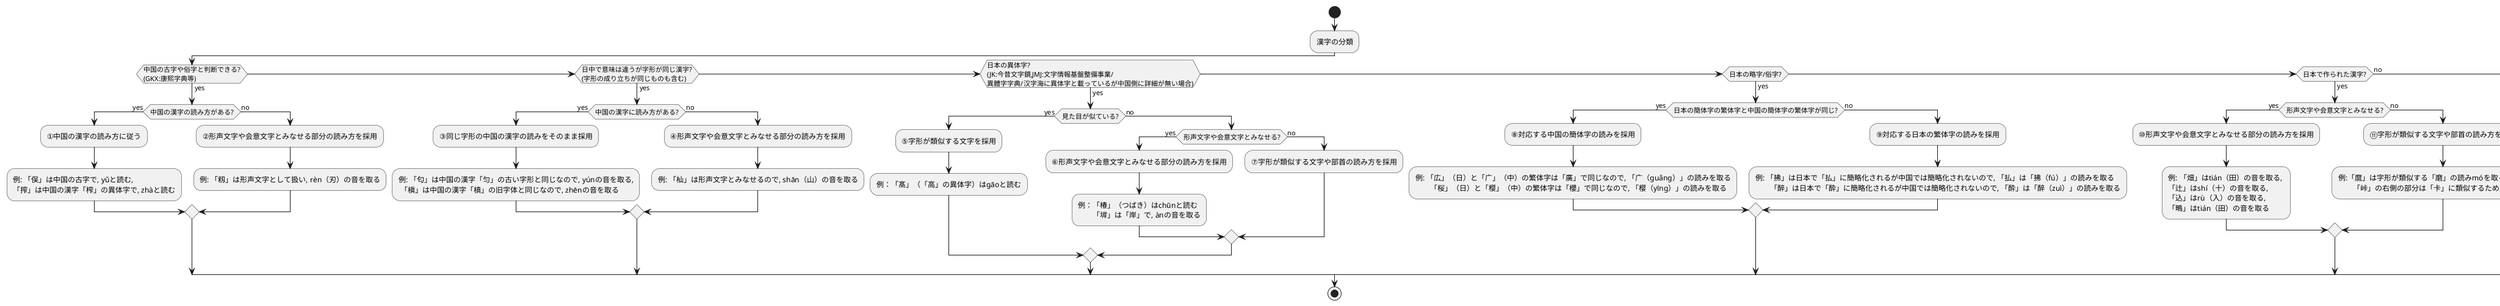 @startuml
start
:漢字の分類;
if (中国の古字や俗字と判断できる?\n(GKX:康熙字典等)) then (yes)
    if (中国の漢字の読み方がある?) then (yes)
        :①中国の漢字の読み方に従う;
        :例: 「俣」は中国の古字で, yǔと読む, \n「搾」は中国の漢字「榨」の異体字で, zhàと読む;
    else (no)
        :②形声文字や会意文字とみなせる部分の読み方を採用;
        :例: 「籾」は形声文字として扱い, rèn（刃）の音を取る;
    endif
elseif (日中で意味は違うが字形が同じ漢字?\n(字形の成り立ちが同じものも含む)) then (yes)
    if (中国の漢字に読み方がある?) then (yes)
        :③同じ字形の中国の漢字の読みをそのまま採用;
        :例: 「匂」は中国の漢字「匀」の古い字形と同じなので, yúnの音を取る,\n 「槇」は中国の漢字「槙」の旧字体と同じなので, zhēnの音を取る;
    else (no)
        :④形声文字や会意文字とみなせる部分の読み方を採用;
        :例: 「杣」は形声文字とみなせるので, shān（山）の音を取る;
    endif
elseif (日本の異体字?\n(JK:今昔文字鏡,JMJ:文字情報基盤整備事業/\n異體字字典/汉字海に異体字と載っているが中国側に詳細が無い場合)) then (yes)
    if (見た目が似ている?) then (yes)
        :⑤字形が類似する文字を採用;
        :例：「髙」（「高」の異体字）はgāoと読む;
    else (no)
        if (形声文字や会意文字とみなせる?) then (yes)
            :⑥形声文字や会意文字とみなせる部分の読み方を採用;
            :例：「椿」（つばき）はchūnと読む
            　　「堓」は「岸」で, ànの音を取る;
        else (no)
            :⑦字形が類似する文字や部首の読み方を採用;
        endif
    endif
elseif (日本の略字/俗字?) then (yes)
    if (日本の簡体字の繁体字と中国の簡体字の繁体字が同じ?) then (yes)
        :⑧対応する中国の簡体字の読みを採用;
        :例: 「広」（日）と「广」（中）の繁体字は「廣」で同じなので, 「广（guǎng）」の読みを取る
        　　「桜」（日）と「樱」（中）の繁体字は「櫻」で同じなので, 「樱（yīng）」の読みを取る;
    else (no)
        :⑨対応する日本の繁体字の読みを採用;
        :例: 「拂」は日本で「払」に簡略化されるが中国では簡略化されないので, 「払」は「拂（fú）」の読みを取る
        　　「醉」は日本で「酔」に簡略化されるが中国では簡略化されないので, 「酔」は「醉（zuì）」の読みを取る;
    endif
elseif (日本で作られた漢字?) then (yes)
    if (形声文字や会意文字とみなせる?) then (yes)
        :⑩形声文字や会意文字とみなせる部分の読み方を採用;
        :例: 「畑」はtián（田）の音を取る, \n「辻」はshí（十）の音を取る, \n「込」はrù（入）の音を取る, \n「鴫」はtián（田）の音を取る;
    else (no)
        :⑪字形が類似する文字や部首の読み方を採用;
        :例:「麿」は字形が類似する「磨」の読みmóを取る,
        　　「峠」の右側の部分は「卡」に類似するため, kǎの音を取る;
    endif
else (no)
    if (朝鮮漢字/古壮字/字喃?) then (yes)
        :⑫今回は除外する;
    endif
endif
stop
@enduml